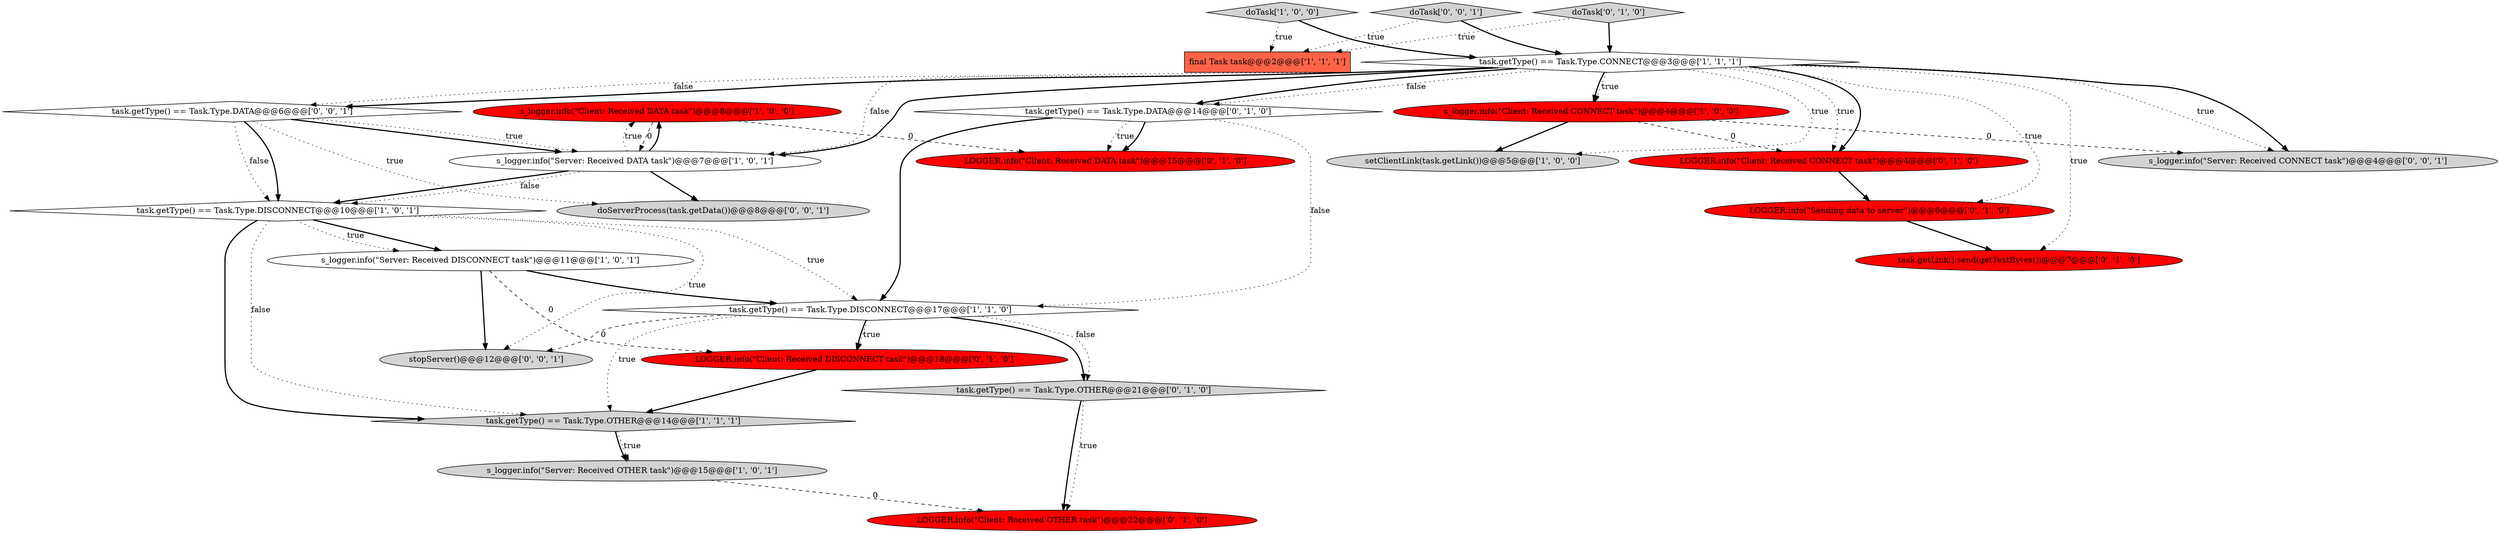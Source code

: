 digraph {
7 [style = filled, label = "task.getType() == Task.Type.DISCONNECT@@@10@@@['1', '0', '1']", fillcolor = white, shape = diamond image = "AAA0AAABBB1BBB"];
3 [style = filled, label = "setClientLink(task.getLink())@@@5@@@['1', '0', '0']", fillcolor = lightgray, shape = ellipse image = "AAA0AAABBB1BBB"];
17 [style = filled, label = "LOGGER.info(\"Client: Received OTHER task\")@@@22@@@['0', '1', '0']", fillcolor = red, shape = ellipse image = "AAA1AAABBB2BBB"];
19 [style = filled, label = "task.getLink().send(getTestBytes())@@@7@@@['0', '1', '0']", fillcolor = red, shape = ellipse image = "AAA1AAABBB2BBB"];
8 [style = filled, label = "task.getType() == Task.Type.OTHER@@@14@@@['1', '1', '1']", fillcolor = lightgray, shape = diamond image = "AAA0AAABBB1BBB"];
9 [style = filled, label = "final Task task@@@2@@@['1', '1', '1']", fillcolor = tomato, shape = box image = "AAA0AAABBB1BBB"];
21 [style = filled, label = "task.getType() == Task.Type.DATA@@@6@@@['0', '0', '1']", fillcolor = white, shape = diamond image = "AAA0AAABBB3BBB"];
4 [style = filled, label = "task.getType() == Task.Type.DISCONNECT@@@17@@@['1', '1', '0']", fillcolor = white, shape = diamond image = "AAA0AAABBB1BBB"];
1 [style = filled, label = "s_logger.info(\"Client: Received DATA task\")@@@8@@@['1', '0', '0']", fillcolor = red, shape = ellipse image = "AAA1AAABBB1BBB"];
2 [style = filled, label = "doTask['1', '0', '0']", fillcolor = lightgray, shape = diamond image = "AAA0AAABBB1BBB"];
0 [style = filled, label = "s_logger.info(\"Server: Received DATA task\")@@@7@@@['1', '0', '1']", fillcolor = white, shape = ellipse image = "AAA0AAABBB1BBB"];
25 [style = filled, label = "stopServer()@@@12@@@['0', '0', '1']", fillcolor = lightgray, shape = ellipse image = "AAA0AAABBB3BBB"];
10 [style = filled, label = "s_logger.info(\"Client: Received CONNECT task\")@@@4@@@['1', '0', '0']", fillcolor = red, shape = ellipse image = "AAA1AAABBB1BBB"];
14 [style = filled, label = "LOGGER.info(\"Client: Received CONNECT task\")@@@4@@@['0', '1', '0']", fillcolor = red, shape = ellipse image = "AAA1AAABBB2BBB"];
23 [style = filled, label = "doServerProcess(task.getData())@@@8@@@['0', '0', '1']", fillcolor = lightgray, shape = ellipse image = "AAA0AAABBB3BBB"];
11 [style = filled, label = "s_logger.info(\"Server: Received DISCONNECT task\")@@@11@@@['1', '0', '1']", fillcolor = white, shape = ellipse image = "AAA0AAABBB1BBB"];
6 [style = filled, label = "s_logger.info(\"Server: Received OTHER task\")@@@15@@@['1', '0', '1']", fillcolor = lightgray, shape = ellipse image = "AAA0AAABBB1BBB"];
22 [style = filled, label = "s_logger.info(\"Server: Received CONNECT task\")@@@4@@@['0', '0', '1']", fillcolor = lightgray, shape = ellipse image = "AAA0AAABBB3BBB"];
12 [style = filled, label = "LOGGER.info(\"Client: Received DISCONNECT task\")@@@18@@@['0', '1', '0']", fillcolor = red, shape = ellipse image = "AAA1AAABBB2BBB"];
13 [style = filled, label = "task.getType() == Task.Type.OTHER@@@21@@@['0', '1', '0']", fillcolor = lightgray, shape = diamond image = "AAA0AAABBB2BBB"];
16 [style = filled, label = "task.getType() == Task.Type.DATA@@@14@@@['0', '1', '0']", fillcolor = white, shape = diamond image = "AAA0AAABBB2BBB"];
15 [style = filled, label = "LOGGER.info(\"Sending data to server\")@@@6@@@['0', '1', '0']", fillcolor = red, shape = ellipse image = "AAA1AAABBB2BBB"];
24 [style = filled, label = "doTask['0', '0', '1']", fillcolor = lightgray, shape = diamond image = "AAA0AAABBB3BBB"];
20 [style = filled, label = "LOGGER.info(\"Client: Received DATA task\")@@@15@@@['0', '1', '0']", fillcolor = red, shape = ellipse image = "AAA1AAABBB2BBB"];
5 [style = filled, label = "task.getType() == Task.Type.CONNECT@@@3@@@['1', '1', '1']", fillcolor = white, shape = diamond image = "AAA0AAABBB1BBB"];
18 [style = filled, label = "doTask['0', '1', '0']", fillcolor = lightgray, shape = diamond image = "AAA0AAABBB2BBB"];
5->10 [style = bold, label=""];
5->14 [style = dotted, label="true"];
13->17 [style = dotted, label="true"];
2->5 [style = bold, label=""];
7->11 [style = bold, label=""];
21->0 [style = bold, label=""];
16->4 [style = dotted, label="false"];
5->10 [style = dotted, label="true"];
5->19 [style = dotted, label="true"];
21->0 [style = dotted, label="true"];
11->4 [style = bold, label=""];
4->13 [style = bold, label=""];
5->21 [style = dotted, label="false"];
4->8 [style = dotted, label="true"];
24->9 [style = dotted, label="true"];
16->20 [style = dotted, label="true"];
10->3 [style = bold, label=""];
8->6 [style = bold, label=""];
6->17 [style = dashed, label="0"];
21->7 [style = dotted, label="false"];
5->14 [style = bold, label=""];
5->3 [style = dotted, label="true"];
11->12 [style = dashed, label="0"];
15->19 [style = bold, label=""];
7->8 [style = bold, label=""];
10->22 [style = dashed, label="0"];
4->13 [style = dotted, label="false"];
5->15 [style = dotted, label="true"];
24->5 [style = bold, label=""];
0->7 [style = bold, label=""];
1->20 [style = dashed, label="0"];
5->16 [style = bold, label=""];
4->25 [style = dashed, label="0"];
5->21 [style = bold, label=""];
5->0 [style = dotted, label="false"];
13->17 [style = bold, label=""];
8->6 [style = dotted, label="true"];
7->11 [style = dotted, label="true"];
2->9 [style = dotted, label="true"];
5->0 [style = bold, label=""];
5->22 [style = dotted, label="true"];
0->23 [style = bold, label=""];
12->8 [style = bold, label=""];
21->23 [style = dotted, label="true"];
0->7 [style = dotted, label="false"];
5->16 [style = dotted, label="false"];
7->8 [style = dotted, label="false"];
18->9 [style = dotted, label="true"];
7->4 [style = dotted, label="true"];
0->1 [style = bold, label=""];
18->5 [style = bold, label=""];
7->25 [style = dotted, label="true"];
4->12 [style = bold, label=""];
21->7 [style = bold, label=""];
14->15 [style = bold, label=""];
1->0 [style = dashed, label="0"];
16->4 [style = bold, label=""];
4->12 [style = dotted, label="true"];
16->20 [style = bold, label=""];
5->22 [style = bold, label=""];
10->14 [style = dashed, label="0"];
11->25 [style = bold, label=""];
0->1 [style = dotted, label="true"];
}
